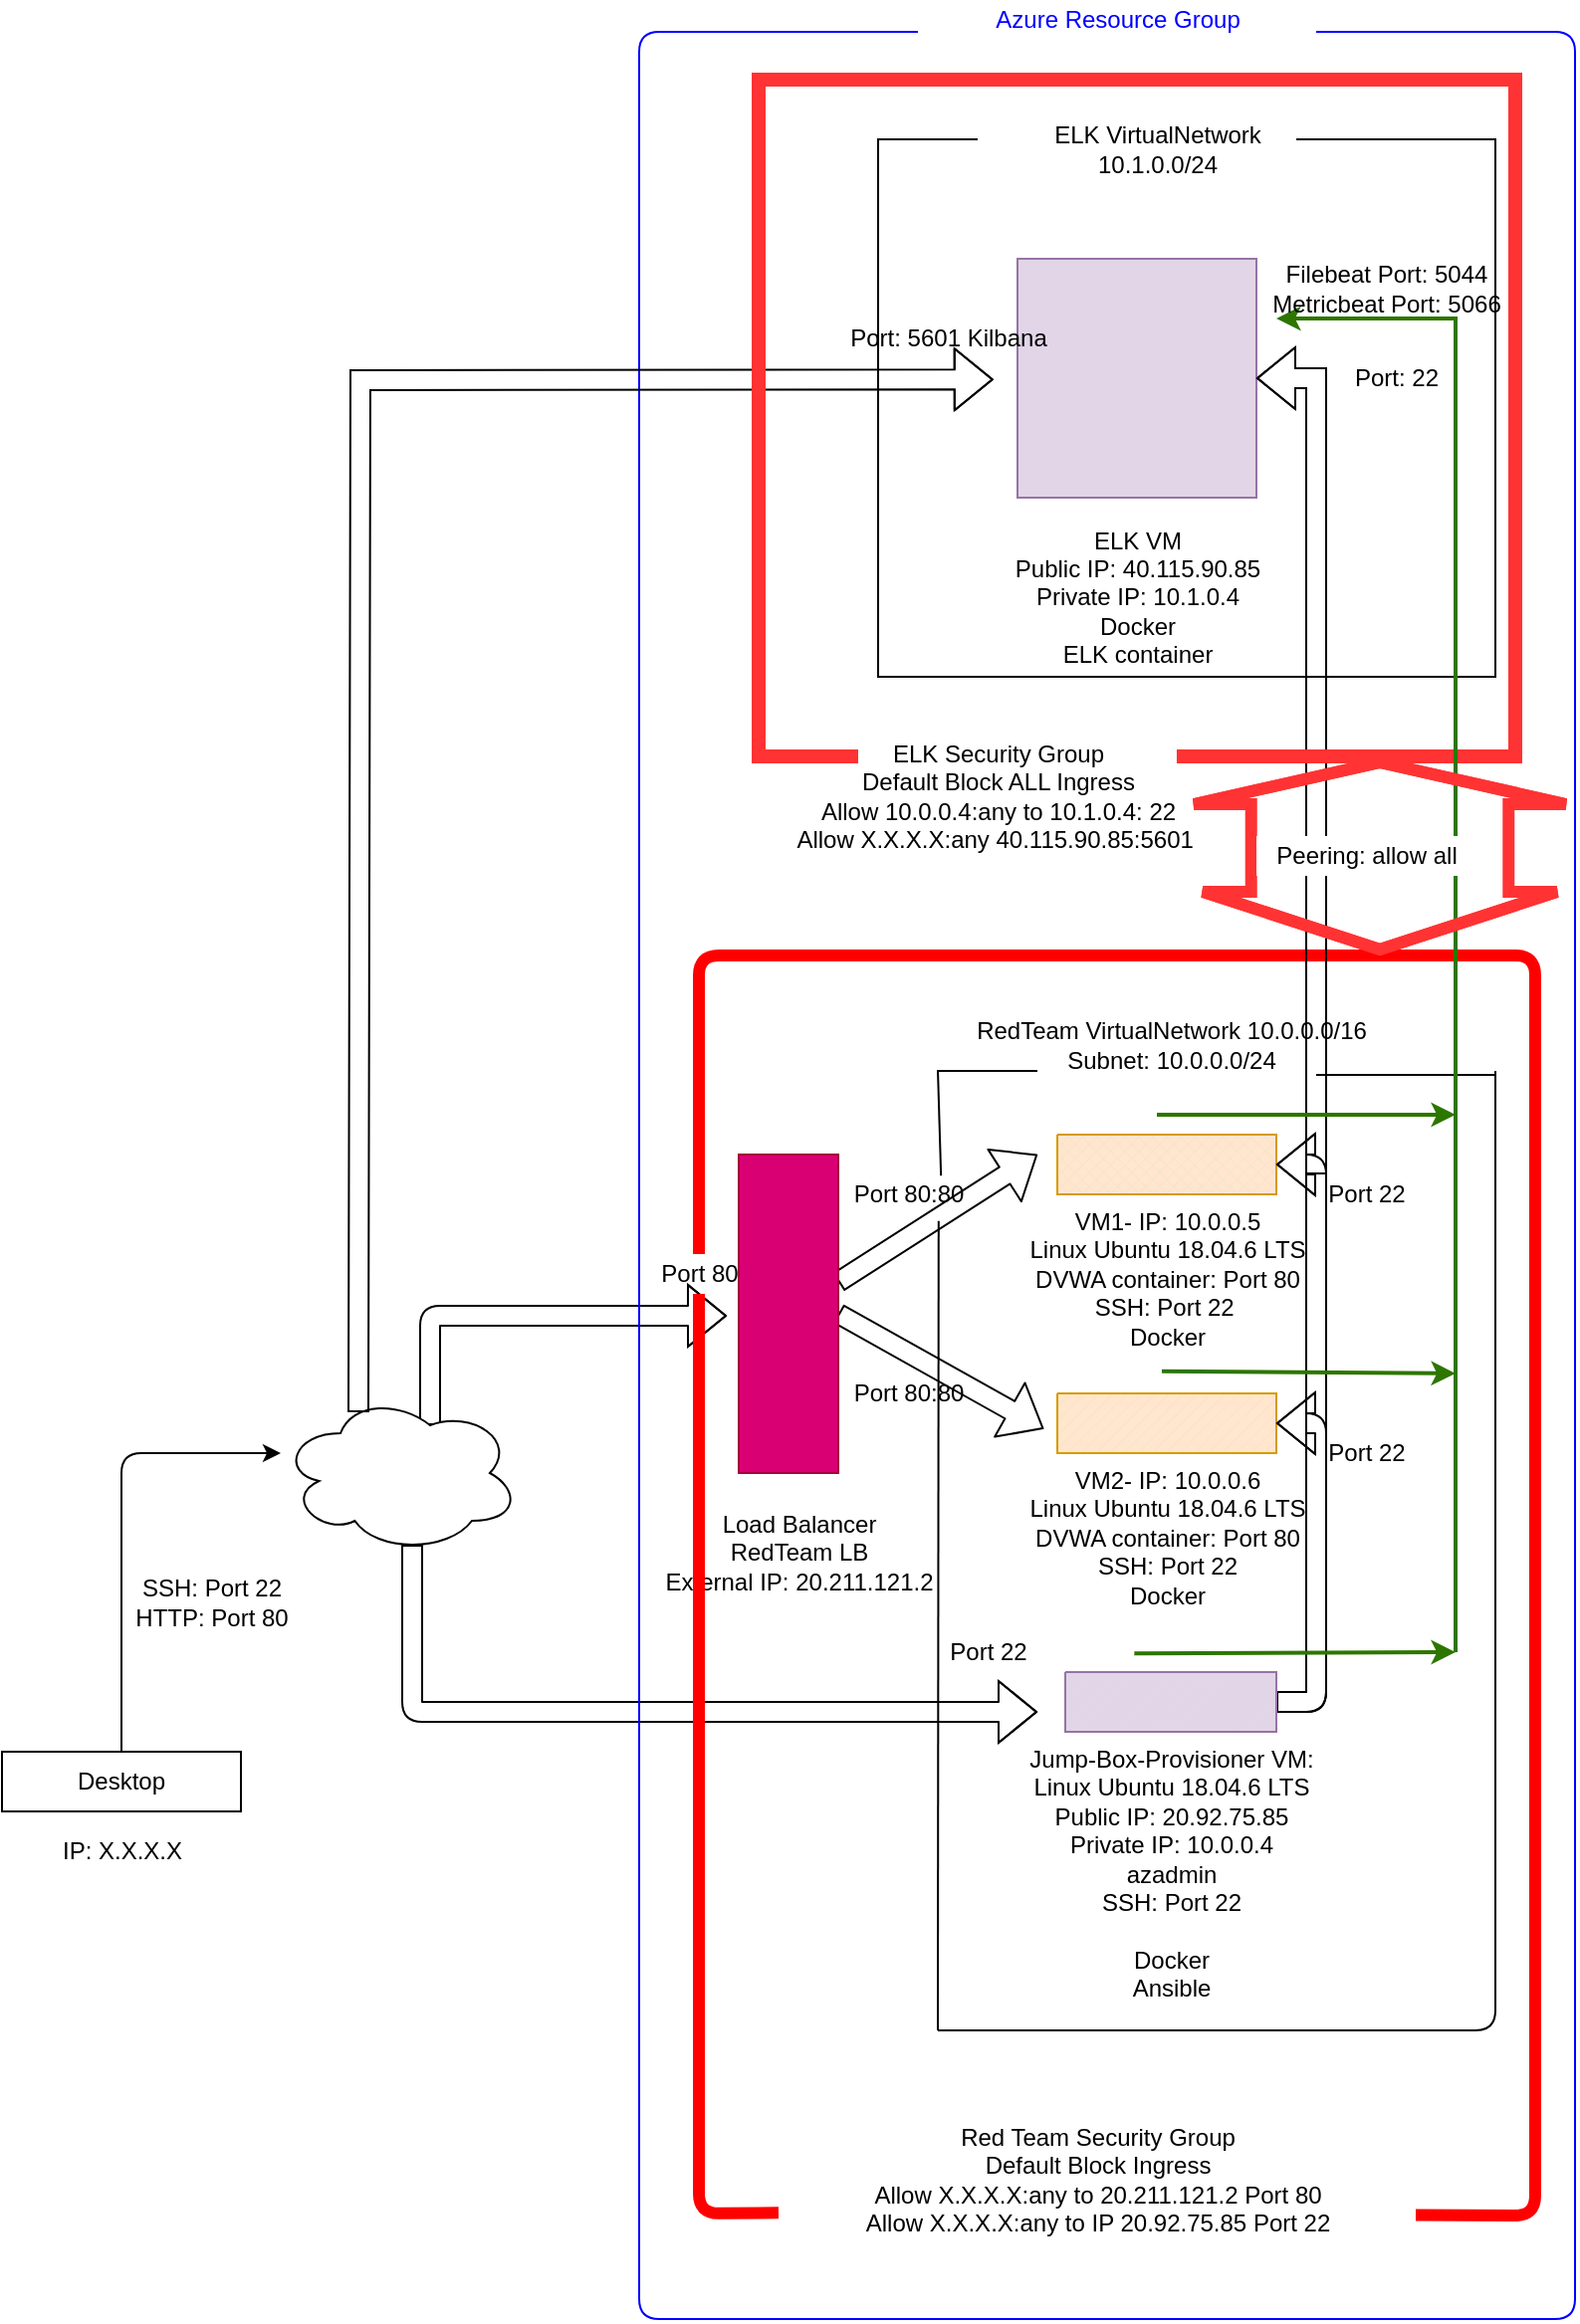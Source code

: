 <mxfile version="15.8.3" type="device"><diagram id="zLvIMwGrqOjhvv3SpE9p" name="Page-1"><mxGraphModel dx="865" dy="1625" grid="1" gridSize="10" guides="1" tooltips="1" connect="1" arrows="1" fold="1" page="1" pageScale="1" pageWidth="827" pageHeight="1169" math="0" shadow="0"><root><mxCell id="0"/><mxCell id="1" parent="0"/><mxCell id="WOWE0yYXgY_I1WRK1XoA-1" value="VM1- IP: 10.0.0.5&lt;br&gt;Linux Ubuntu 18.04.6 LTS&lt;br&gt;DVWA container: Port 80&lt;br&gt;SSH: Port 22&amp;nbsp;&lt;br&gt;Docker" style="verticalLabelPosition=bottom;verticalAlign=top;html=1;shape=mxgraph.basic.patternFillRect;fillStyle=diagGrid;step=5;fillStrokeWidth=0.2;fillStrokeColor=#dddddd;fillColor=#ffe6cc;strokeColor=#d79b00;" parent="1" vertex="1"><mxGeometry x="540" y="110" width="110" height="30" as="geometry"/></mxCell><mxCell id="WOWE0yYXgY_I1WRK1XoA-2" value="VM2- IP: 10.0.0.6&lt;br&gt;Linux Ubuntu 18.04.6 LTS&lt;br&gt;DVWA container: Port 80&lt;br&gt;SSH: Port 22&lt;br&gt;Docker" style="verticalLabelPosition=bottom;verticalAlign=top;html=1;shape=mxgraph.basic.patternFillRect;fillStyle=diag;step=5;fillStrokeWidth=0.2;fillStrokeColor=#dddddd;fillColor=#ffe6cc;strokeColor=#d79b00;" parent="1" vertex="1"><mxGeometry x="540" y="240" width="110" height="30" as="geometry"/></mxCell><mxCell id="WOWE0yYXgY_I1WRK1XoA-12" style="edgeStyle=orthogonalEdgeStyle;shape=flexArrow;rounded=1;sketch=0;orthogonalLoop=1;jettySize=auto;html=1;exitX=1;exitY=0.5;exitDx=0;exitDy=0;exitPerimeter=0;entryX=1;entryY=0.5;entryDx=0;entryDy=0;entryPerimeter=0;" parent="1" source="WOWE0yYXgY_I1WRK1XoA-3" target="WOWE0yYXgY_I1WRK1XoA-2" edge="1"><mxGeometry relative="1" as="geometry"/></mxCell><mxCell id="WOWE0yYXgY_I1WRK1XoA-13" style="edgeStyle=orthogonalEdgeStyle;shape=flexArrow;rounded=1;sketch=0;orthogonalLoop=1;jettySize=auto;html=1;exitX=1;exitY=0.5;exitDx=0;exitDy=0;exitPerimeter=0;entryX=1;entryY=0.5;entryDx=0;entryDy=0;entryPerimeter=0;" parent="1" source="WOWE0yYXgY_I1WRK1XoA-3" target="WOWE0yYXgY_I1WRK1XoA-1" edge="1"><mxGeometry relative="1" as="geometry"><mxPoint x="710" y="170" as="targetPoint"/></mxGeometry></mxCell><mxCell id="WOWE0yYXgY_I1WRK1XoA-3" value="Jump-Box-Provisioner VM: &lt;br&gt;Linux Ubuntu 18.04.6 LTS&lt;br&gt;Public IP: 20.92.75.85&lt;br&gt;Private IP: 10.0.0.4&lt;br&gt;azadmin&lt;br&gt;SSH: Port 22&lt;br&gt;&lt;br&gt;Docker&lt;br&gt;Ansible" style="verticalLabelPosition=bottom;verticalAlign=top;html=1;shape=mxgraph.basic.patternFillRect;fillStyle=diag;step=5;fillStrokeWidth=0.2;fillStrokeColor=#dddddd;fillColor=#e1d5e7;strokeColor=#9673a6;" parent="1" vertex="1"><mxGeometry x="544" y="380" width="106" height="30" as="geometry"/></mxCell><mxCell id="WOWE0yYXgY_I1WRK1XoA-7" style="shape=flexArrow;rounded=1;sketch=0;orthogonalLoop=1;jettySize=auto;html=1;" parent="1" source="WOWE0yYXgY_I1WRK1XoA-5" edge="1"><mxGeometry relative="1" as="geometry"><mxPoint x="530" y="120" as="targetPoint"/></mxGeometry></mxCell><mxCell id="WOWE0yYXgY_I1WRK1XoA-8" style="edgeStyle=none;shape=flexArrow;rounded=1;sketch=0;orthogonalLoop=1;jettySize=auto;html=1;exitX=1;exitY=0.5;exitDx=0;exitDy=0;entryX=-0.062;entryY=0.593;entryDx=0;entryDy=0;entryPerimeter=0;" parent="1" source="WOWE0yYXgY_I1WRK1XoA-5" target="WOWE0yYXgY_I1WRK1XoA-2" edge="1"><mxGeometry relative="1" as="geometry"/></mxCell><mxCell id="WOWE0yYXgY_I1WRK1XoA-5" value="&lt;br&gt;&lt;br&gt;&lt;br&gt;&lt;br&gt;&lt;br&gt;&lt;br&gt;&lt;br&gt;&lt;br&gt;&lt;br&gt;&lt;br&gt;&lt;br&gt;&lt;br&gt;&lt;br&gt;&lt;br&gt;&lt;br&gt;&lt;br&gt;&lt;br&gt;&lt;br&gt;Load Balancer&lt;br&gt;Public IP/Front IP:20.211.121.2&lt;br&gt;Port 80&lt;br&gt;Backend: Port 80" style="rounded=0;whiteSpace=wrap;html=1;fillColor=#d80073;fontColor=#ffffff;strokeColor=#A50040;" parent="1" vertex="1"><mxGeometry x="380" y="120" width="50" height="160" as="geometry"/></mxCell><mxCell id="WOWE0yYXgY_I1WRK1XoA-6" value="RedTeam VirtualNetwork 10.0.0.0/16&lt;br&gt;Subnet: 10.0.0.0/24" style="text;html=1;resizable=0;autosize=1;align=center;verticalAlign=middle;points=[];fillColor=none;strokeColor=none;rounded=0;sketch=0;" parent="1" vertex="1"><mxGeometry x="492" y="50" width="210" height="30" as="geometry"/></mxCell><mxCell id="WOWE0yYXgY_I1WRK1XoA-10" style="edgeStyle=orthogonalEdgeStyle;shape=flexArrow;rounded=1;sketch=0;orthogonalLoop=1;jettySize=auto;html=1;exitX=0.55;exitY=0.95;exitDx=0;exitDy=0;exitPerimeter=0;" parent="1" source="WOWE0yYXgY_I1WRK1XoA-9" edge="1"><mxGeometry relative="1" as="geometry"><mxPoint x="530" y="400" as="targetPoint"/><Array as="points"><mxPoint x="216" y="400"/></Array></mxGeometry></mxCell><mxCell id="WOWE0yYXgY_I1WRK1XoA-11" style="edgeStyle=orthogonalEdgeStyle;shape=flexArrow;rounded=1;sketch=0;orthogonalLoop=1;jettySize=auto;html=1;exitX=0.625;exitY=0.2;exitDx=0;exitDy=0;exitPerimeter=0;entryX=-0.12;entryY=0.506;entryDx=0;entryDy=0;entryPerimeter=0;" parent="1" source="WOWE0yYXgY_I1WRK1XoA-9" target="WOWE0yYXgY_I1WRK1XoA-5" edge="1"><mxGeometry relative="1" as="geometry"><Array as="points"><mxPoint x="225" y="201"/></Array></mxGeometry></mxCell><mxCell id="WOWE0yYXgY_I1WRK1XoA-9" value="" style="ellipse;shape=cloud;whiteSpace=wrap;html=1;rounded=0;sketch=0;" parent="1" vertex="1"><mxGeometry x="150" y="240" width="120" height="80" as="geometry"/></mxCell><mxCell id="WOWE0yYXgY_I1WRK1XoA-14" value="" style="endArrow=none;html=1;rounded=1;sketch=0;" parent="1" edge="1"><mxGeometry width="50" height="50" relative="1" as="geometry"><mxPoint x="480" y="560" as="sourcePoint"/><mxPoint x="760" y="78" as="targetPoint"/><Array as="points"><mxPoint x="760" y="560"/></Array></mxGeometry></mxCell><mxCell id="WOWE0yYXgY_I1WRK1XoA-15" value="" style="endArrow=none;html=1;rounded=1;sketch=0;startArrow=none;exitX=0.737;exitY=0.029;exitDx=0;exitDy=0;exitPerimeter=0;" parent="1" edge="1" source="WOWE0yYXgY_I1WRK1XoA-23"><mxGeometry width="50" height="50" relative="1" as="geometry"><mxPoint x="480" y="560" as="sourcePoint"/><mxPoint x="480" y="77.5" as="targetPoint"/></mxGeometry></mxCell><mxCell id="WOWE0yYXgY_I1WRK1XoA-16" value="" style="endArrow=none;html=1;rounded=1;sketch=0;" parent="1" edge="1"><mxGeometry width="50" height="50" relative="1" as="geometry"><mxPoint x="480" y="78" as="sourcePoint"/><mxPoint x="530" y="78" as="targetPoint"/></mxGeometry></mxCell><mxCell id="WOWE0yYXgY_I1WRK1XoA-17" value="" style="endArrow=none;html=1;rounded=1;sketch=0;" parent="1" edge="1"><mxGeometry width="50" height="50" relative="1" as="geometry"><mxPoint x="760" y="80" as="sourcePoint"/><mxPoint x="670" y="80" as="targetPoint"/></mxGeometry></mxCell><mxCell id="WOWE0yYXgY_I1WRK1XoA-18" value="Desktop" style="rounded=0;whiteSpace=wrap;html=1;sketch=0;" parent="1" vertex="1"><mxGeometry x="10" y="420" width="120" height="30" as="geometry"/></mxCell><mxCell id="WOWE0yYXgY_I1WRK1XoA-19" value="" style="endArrow=classic;html=1;rounded=1;sketch=0;entryX=0;entryY=0.375;entryDx=0;entryDy=0;entryPerimeter=0;" parent="1" source="WOWE0yYXgY_I1WRK1XoA-18" target="WOWE0yYXgY_I1WRK1XoA-9" edge="1"><mxGeometry width="50" height="50" relative="1" as="geometry"><mxPoint x="70" y="410" as="sourcePoint"/><mxPoint x="440" y="340" as="targetPoint"/><Array as="points"><mxPoint x="70" y="270"/></Array></mxGeometry></mxCell><mxCell id="WOWE0yYXgY_I1WRK1XoA-21" value="Red Team Security Group&lt;br&gt;Default Block Ingress&lt;br&gt;Allow X.X.X.X:any to 20.211.121.2 Port 80&lt;br&gt;Allow X.X.X.X:any to IP 20.92.75.85 Port 22" style="text;html=1;resizable=0;autosize=1;align=center;verticalAlign=middle;points=[];rounded=0;sketch=0;" parent="1" vertex="1"><mxGeometry x="435" y="605" width="250" height="60" as="geometry"/></mxCell><mxCell id="WOWE0yYXgY_I1WRK1XoA-25" value="Port 80:80" style="text;html=1;resizable=0;autosize=1;align=center;verticalAlign=middle;points=[];fillColor=none;strokeColor=none;rounded=0;sketch=0;" parent="1" vertex="1"><mxGeometry x="430" y="230" width="70" height="20" as="geometry"/></mxCell><mxCell id="WOWE0yYXgY_I1WRK1XoA-27" value="Port 22" style="text;html=1;resizable=0;autosize=1;align=center;verticalAlign=middle;points=[];fillColor=none;strokeColor=none;rounded=0;sketch=0;" parent="1" vertex="1"><mxGeometry x="480" y="360" width="50" height="20" as="geometry"/></mxCell><mxCell id="WOWE0yYXgY_I1WRK1XoA-28" value="Port 22" style="text;html=1;resizable=0;autosize=1;align=center;verticalAlign=middle;points=[];fillColor=none;strokeColor=none;rounded=0;sketch=0;" parent="1" vertex="1"><mxGeometry x="670" y="130" width="50" height="20" as="geometry"/></mxCell><mxCell id="WOWE0yYXgY_I1WRK1XoA-29" value="Port 22" style="text;html=1;resizable=0;autosize=1;align=center;verticalAlign=middle;points=[];fillColor=none;strokeColor=none;rounded=0;sketch=0;" parent="1" vertex="1"><mxGeometry x="670" y="260" width="50" height="20" as="geometry"/></mxCell><mxCell id="WOWE0yYXgY_I1WRK1XoA-30" value="SSH: Port 22&lt;br&gt;HTTP: Port 80" style="text;html=1;resizable=0;autosize=1;align=center;verticalAlign=middle;points=[];fillColor=none;strokeColor=none;rounded=0;sketch=0;" parent="1" vertex="1"><mxGeometry x="70" y="330" width="90" height="30" as="geometry"/></mxCell><mxCell id="WOWE0yYXgY_I1WRK1XoA-33" value="IP: X.X.X.X" style="text;html=1;resizable=0;autosize=1;align=center;verticalAlign=middle;points=[];fillColor=none;strokeColor=none;rounded=0;sketch=0;" parent="1" vertex="1"><mxGeometry x="30" y="460" width="80" height="20" as="geometry"/></mxCell><mxCell id="WOWE0yYXgY_I1WRK1XoA-37" value="Azure Resource Group" style="text;html=1;resizable=0;autosize=1;align=center;verticalAlign=middle;points=[];fillColor=none;strokeColor=none;rounded=0;sketch=0;fontColor=#0000FF;" parent="1" vertex="1"><mxGeometry x="500" y="-460" width="140" height="20" as="geometry"/></mxCell><mxCell id="WOWE0yYXgY_I1WRK1XoA-39" value="" style="endArrow=none;html=1;rounded=1;sketch=0;fontColor=#FF0000;strokeColor=#FF0000;strokeWidth=6;startArrow=none;" parent="1" edge="1" source="WOWE0yYXgY_I1WRK1XoA-26"><mxGeometry width="50" height="50" relative="1" as="geometry"><mxPoint x="400" y="651.6" as="sourcePoint"/><mxPoint x="720" y="652.8" as="targetPoint"/><Array as="points"><mxPoint x="360" y="20"/><mxPoint x="780" y="20"/><mxPoint x="780" y="653"/></Array></mxGeometry></mxCell><mxCell id="WOWE0yYXgY_I1WRK1XoA-40" value="" style="endArrow=none;html=1;rounded=1;sketch=0;fontColor=#FF0000;strokeColor=#0000FF;" parent="1" edge="1"><mxGeometry width="50" height="50" relative="1" as="geometry"><mxPoint x="670" y="-444" as="sourcePoint"/><mxPoint x="470" y="-444" as="targetPoint"/><Array as="points"><mxPoint x="800" y="-444"/><mxPoint x="800" y="-48"/><mxPoint x="800" y="705"/><mxPoint x="330" y="705"/><mxPoint x="330" y="-48"/><mxPoint x="330" y="-444"/></Array></mxGeometry></mxCell><mxCell id="56f32oAK3jXto0DQH2DK-1" value="" style="rounded=0;whiteSpace=wrap;html=1;fillColor=#e1d5e7;strokeColor=#9673a6;" vertex="1" parent="1"><mxGeometry x="520" y="-330" width="120" height="120" as="geometry"/></mxCell><mxCell id="56f32oAK3jXto0DQH2DK-2" value="ELK VM&lt;br&gt;Public IP: 40.115.90.85&lt;br&gt;Private IP: 10.1.0.4&lt;br&gt;Docker&lt;br&gt;ELK container" style="text;html=1;resizable=0;autosize=1;align=center;verticalAlign=middle;points=[];fillColor=none;strokeColor=none;rounded=0;" vertex="1" parent="1"><mxGeometry x="510" y="-200" width="140" height="80" as="geometry"/></mxCell><mxCell id="56f32oAK3jXto0DQH2DK-3" value="" style="shape=flexArrow;endArrow=classic;html=1;rounded=0;entryX=-0.101;entryY=0.505;entryDx=0;entryDy=0;entryPerimeter=0;exitX=0.325;exitY=0.118;exitDx=0;exitDy=0;exitPerimeter=0;" edge="1" parent="1" source="WOWE0yYXgY_I1WRK1XoA-9" target="56f32oAK3jXto0DQH2DK-1"><mxGeometry width="50" height="50" relative="1" as="geometry"><mxPoint x="230" y="190" as="sourcePoint"/><mxPoint x="440" y="-130" as="targetPoint"/><Array as="points"><mxPoint x="190" y="-269"/></Array></mxGeometry></mxCell><mxCell id="56f32oAK3jXto0DQH2DK-4" value="Port: 5601 Kilbana" style="text;html=1;resizable=0;autosize=1;align=center;verticalAlign=middle;points=[];fillColor=none;strokeColor=none;rounded=0;" vertex="1" parent="1"><mxGeometry x="430" y="-300" width="110" height="20" as="geometry"/></mxCell><mxCell id="56f32oAK3jXto0DQH2DK-6" value="" style="shape=flexArrow;endArrow=classic;html=1;rounded=0;entryX=1;entryY=0.5;entryDx=0;entryDy=0;" edge="1" parent="1" target="56f32oAK3jXto0DQH2DK-1"><mxGeometry width="50" height="50" relative="1" as="geometry"><mxPoint x="670" y="130" as="sourcePoint"/><mxPoint x="440" y="-170" as="targetPoint"/><Array as="points"><mxPoint x="670" y="-270"/></Array></mxGeometry></mxCell><mxCell id="56f32oAK3jXto0DQH2DK-7" value="Port: 22" style="text;html=1;resizable=0;autosize=1;align=center;verticalAlign=middle;points=[];fillColor=none;strokeColor=none;rounded=0;" vertex="1" parent="1"><mxGeometry x="680" y="-280" width="60" height="20" as="geometry"/></mxCell><mxCell id="56f32oAK3jXto0DQH2DK-8" value="ELK VirtualNetwork&lt;br&gt;10.1.0.0/24" style="text;html=1;resizable=0;autosize=1;align=center;verticalAlign=middle;points=[];fillColor=none;strokeColor=none;rounded=0;" vertex="1" parent="1"><mxGeometry x="530" y="-400" width="120" height="30" as="geometry"/></mxCell><mxCell id="56f32oAK3jXto0DQH2DK-10" value="" style="endArrow=none;html=1;rounded=0;strokeWidth=1;" edge="1" parent="1"><mxGeometry width="50" height="50" relative="1" as="geometry"><mxPoint x="660" y="-390" as="sourcePoint"/><mxPoint x="500" y="-390" as="targetPoint"/><Array as="points"><mxPoint x="760" y="-390"/><mxPoint x="760" y="-120"/><mxPoint x="450" y="-120"/><mxPoint x="450" y="-390"/></Array></mxGeometry></mxCell><mxCell id="56f32oAK3jXto0DQH2DK-11" value="" style="endArrow=none;html=1;rounded=0;strokeWidth=7;strokeColor=#FF3333;exitX=0.909;exitY=0.167;exitDx=0;exitDy=0;exitPerimeter=0;" edge="1" parent="1" source="56f32oAK3jXto0DQH2DK-12"><mxGeometry width="50" height="50" relative="1" as="geometry"><mxPoint x="650" y="-80" as="sourcePoint"/><mxPoint x="440" y="-80" as="targetPoint"/><Array as="points"><mxPoint x="770" y="-80"/><mxPoint x="770" y="-420"/><mxPoint x="580" y="-420"/><mxPoint x="390" y="-420"/><mxPoint x="390" y="-80"/></Array></mxGeometry></mxCell><mxCell id="56f32oAK3jXto0DQH2DK-12" value="ELK Security Group&lt;br&gt;Default Block ALL Ingress&lt;br&gt;Allow 10.0.0.4:any to 10.1.0.4: 22&lt;br&gt;Allow X.X.X.X:any 40.115.90.85:5601&amp;nbsp;" style="text;html=1;resizable=0;autosize=1;align=center;verticalAlign=middle;points=[];fillColor=none;strokeColor=none;rounded=0;" vertex="1" parent="1"><mxGeometry x="400" y="-90" width="220" height="60" as="geometry"/></mxCell><mxCell id="56f32oAK3jXto0DQH2DK-14" value="Load Balancer&lt;br&gt;RedTeam LB&lt;br&gt;External IP: 20.211.121.2" style="text;html=1;resizable=0;autosize=1;align=center;verticalAlign=middle;points=[];fillColor=none;strokeColor=none;rounded=0;" vertex="1" parent="1"><mxGeometry x="335" y="295" width="150" height="50" as="geometry"/></mxCell><mxCell id="WOWE0yYXgY_I1WRK1XoA-23" value="Port 80:80" style="text;html=1;resizable=0;autosize=1;align=center;verticalAlign=middle;points=[];fillColor=none;strokeColor=none;rounded=0;sketch=0;" parent="1" vertex="1"><mxGeometry x="430" y="130" width="70" height="20" as="geometry"/></mxCell><mxCell id="56f32oAK3jXto0DQH2DK-15" value="" style="endArrow=none;html=1;rounded=1;sketch=0;entryX=0.72;entryY=1.171;entryDx=0;entryDy=0;entryPerimeter=0;" edge="1" parent="1" target="WOWE0yYXgY_I1WRK1XoA-23"><mxGeometry width="50" height="50" relative="1" as="geometry"><mxPoint x="480" y="560" as="sourcePoint"/><mxPoint x="480" y="77.5" as="targetPoint"/></mxGeometry></mxCell><mxCell id="WOWE0yYXgY_I1WRK1XoA-26" value="Port 80" style="text;html=1;resizable=0;autosize=1;align=center;verticalAlign=middle;points=[];fillColor=none;strokeColor=none;rounded=0;sketch=0;" parent="1" vertex="1"><mxGeometry x="335" y="170" width="50" height="20" as="geometry"/></mxCell><mxCell id="56f32oAK3jXto0DQH2DK-17" value="" style="endArrow=none;html=1;rounded=1;sketch=0;fontColor=#FF0000;strokeColor=#FF0000;strokeWidth=6;" edge="1" parent="1" target="WOWE0yYXgY_I1WRK1XoA-26"><mxGeometry width="50" height="50" relative="1" as="geometry"><mxPoint x="400" y="651.6" as="sourcePoint"/><mxPoint x="720" y="652.8" as="targetPoint"/><Array as="points"><mxPoint x="360" y="652"/></Array></mxGeometry></mxCell><mxCell id="56f32oAK3jXto0DQH2DK-18" value="" style="endArrow=classic;html=1;rounded=0;strokeColor=#2D7600;strokeWidth=2;fillColor=#60a917;" edge="1" parent="1"><mxGeometry width="50" height="50" relative="1" as="geometry"><mxPoint x="740" y="370" as="sourcePoint"/><mxPoint x="650" y="-300" as="targetPoint"/><Array as="points"><mxPoint x="740" y="370"/><mxPoint x="740" y="-300"/></Array></mxGeometry></mxCell><mxCell id="56f32oAK3jXto0DQH2DK-21" value="" style="endArrow=classic;html=1;rounded=0;strokeColor=#2D7600;strokeWidth=2;exitX=0.327;exitY=-0.314;exitDx=0;exitDy=0;exitPerimeter=0;fillColor=#60a917;" edge="1" parent="1" source="WOWE0yYXgY_I1WRK1XoA-3"><mxGeometry width="50" height="50" relative="1" as="geometry"><mxPoint x="390" y="270" as="sourcePoint"/><mxPoint x="740" y="370" as="targetPoint"/></mxGeometry></mxCell><mxCell id="56f32oAK3jXto0DQH2DK-22" value="" style="endArrow=classic;html=1;rounded=0;strokeColor=#2D7600;strokeWidth=2;exitX=0.477;exitY=-0.371;exitDx=0;exitDy=0;exitPerimeter=0;fillColor=#60a917;" edge="1" parent="1" source="WOWE0yYXgY_I1WRK1XoA-2"><mxGeometry width="50" height="50" relative="1" as="geometry"><mxPoint x="390" y="270" as="sourcePoint"/><mxPoint x="740" y="230" as="targetPoint"/></mxGeometry></mxCell><mxCell id="56f32oAK3jXto0DQH2DK-23" value="" style="endArrow=classic;html=1;rounded=0;strokeColor=#2D7600;strokeWidth=2;fillColor=#60a917;" edge="1" parent="1"><mxGeometry width="50" height="50" relative="1" as="geometry"><mxPoint x="590" y="100" as="sourcePoint"/><mxPoint x="740" y="100" as="targetPoint"/></mxGeometry></mxCell><mxCell id="56f32oAK3jXto0DQH2DK-24" value="" style="shape=flexArrow;endArrow=classic;startArrow=classic;html=1;rounded=0;strokeColor=#FF3333;strokeWidth=6;startWidth=42.449;startSize=7.667;endWidth=51.429;endSize=5;fillColor=none;width=124.286;" edge="1" parent="1"><mxGeometry width="100" height="100" relative="1" as="geometry"><mxPoint x="702" y="20" as="sourcePoint"/><mxPoint x="702" y="-80" as="targetPoint"/><Array as="points"><mxPoint x="702" y="-30"/></Array></mxGeometry></mxCell><mxCell id="56f32oAK3jXto0DQH2DK-25" value="Peering: allow all" style="text;html=1;resizable=0;autosize=1;align=center;verticalAlign=middle;points=[];fillColor=default;strokeColor=none;rounded=0;" vertex="1" parent="1"><mxGeometry x="640" y="-40" width="110" height="20" as="geometry"/></mxCell><mxCell id="56f32oAK3jXto0DQH2DK-28" value="Filebeat Port: 5044&lt;br&gt;Metricbeat Port: 5066" style="text;html=1;resizable=0;autosize=1;align=center;verticalAlign=middle;points=[];fillColor=none;strokeColor=none;rounded=0;" vertex="1" parent="1"><mxGeometry x="640" y="-330" width="130" height="30" as="geometry"/></mxCell></root></mxGraphModel></diagram></mxfile>